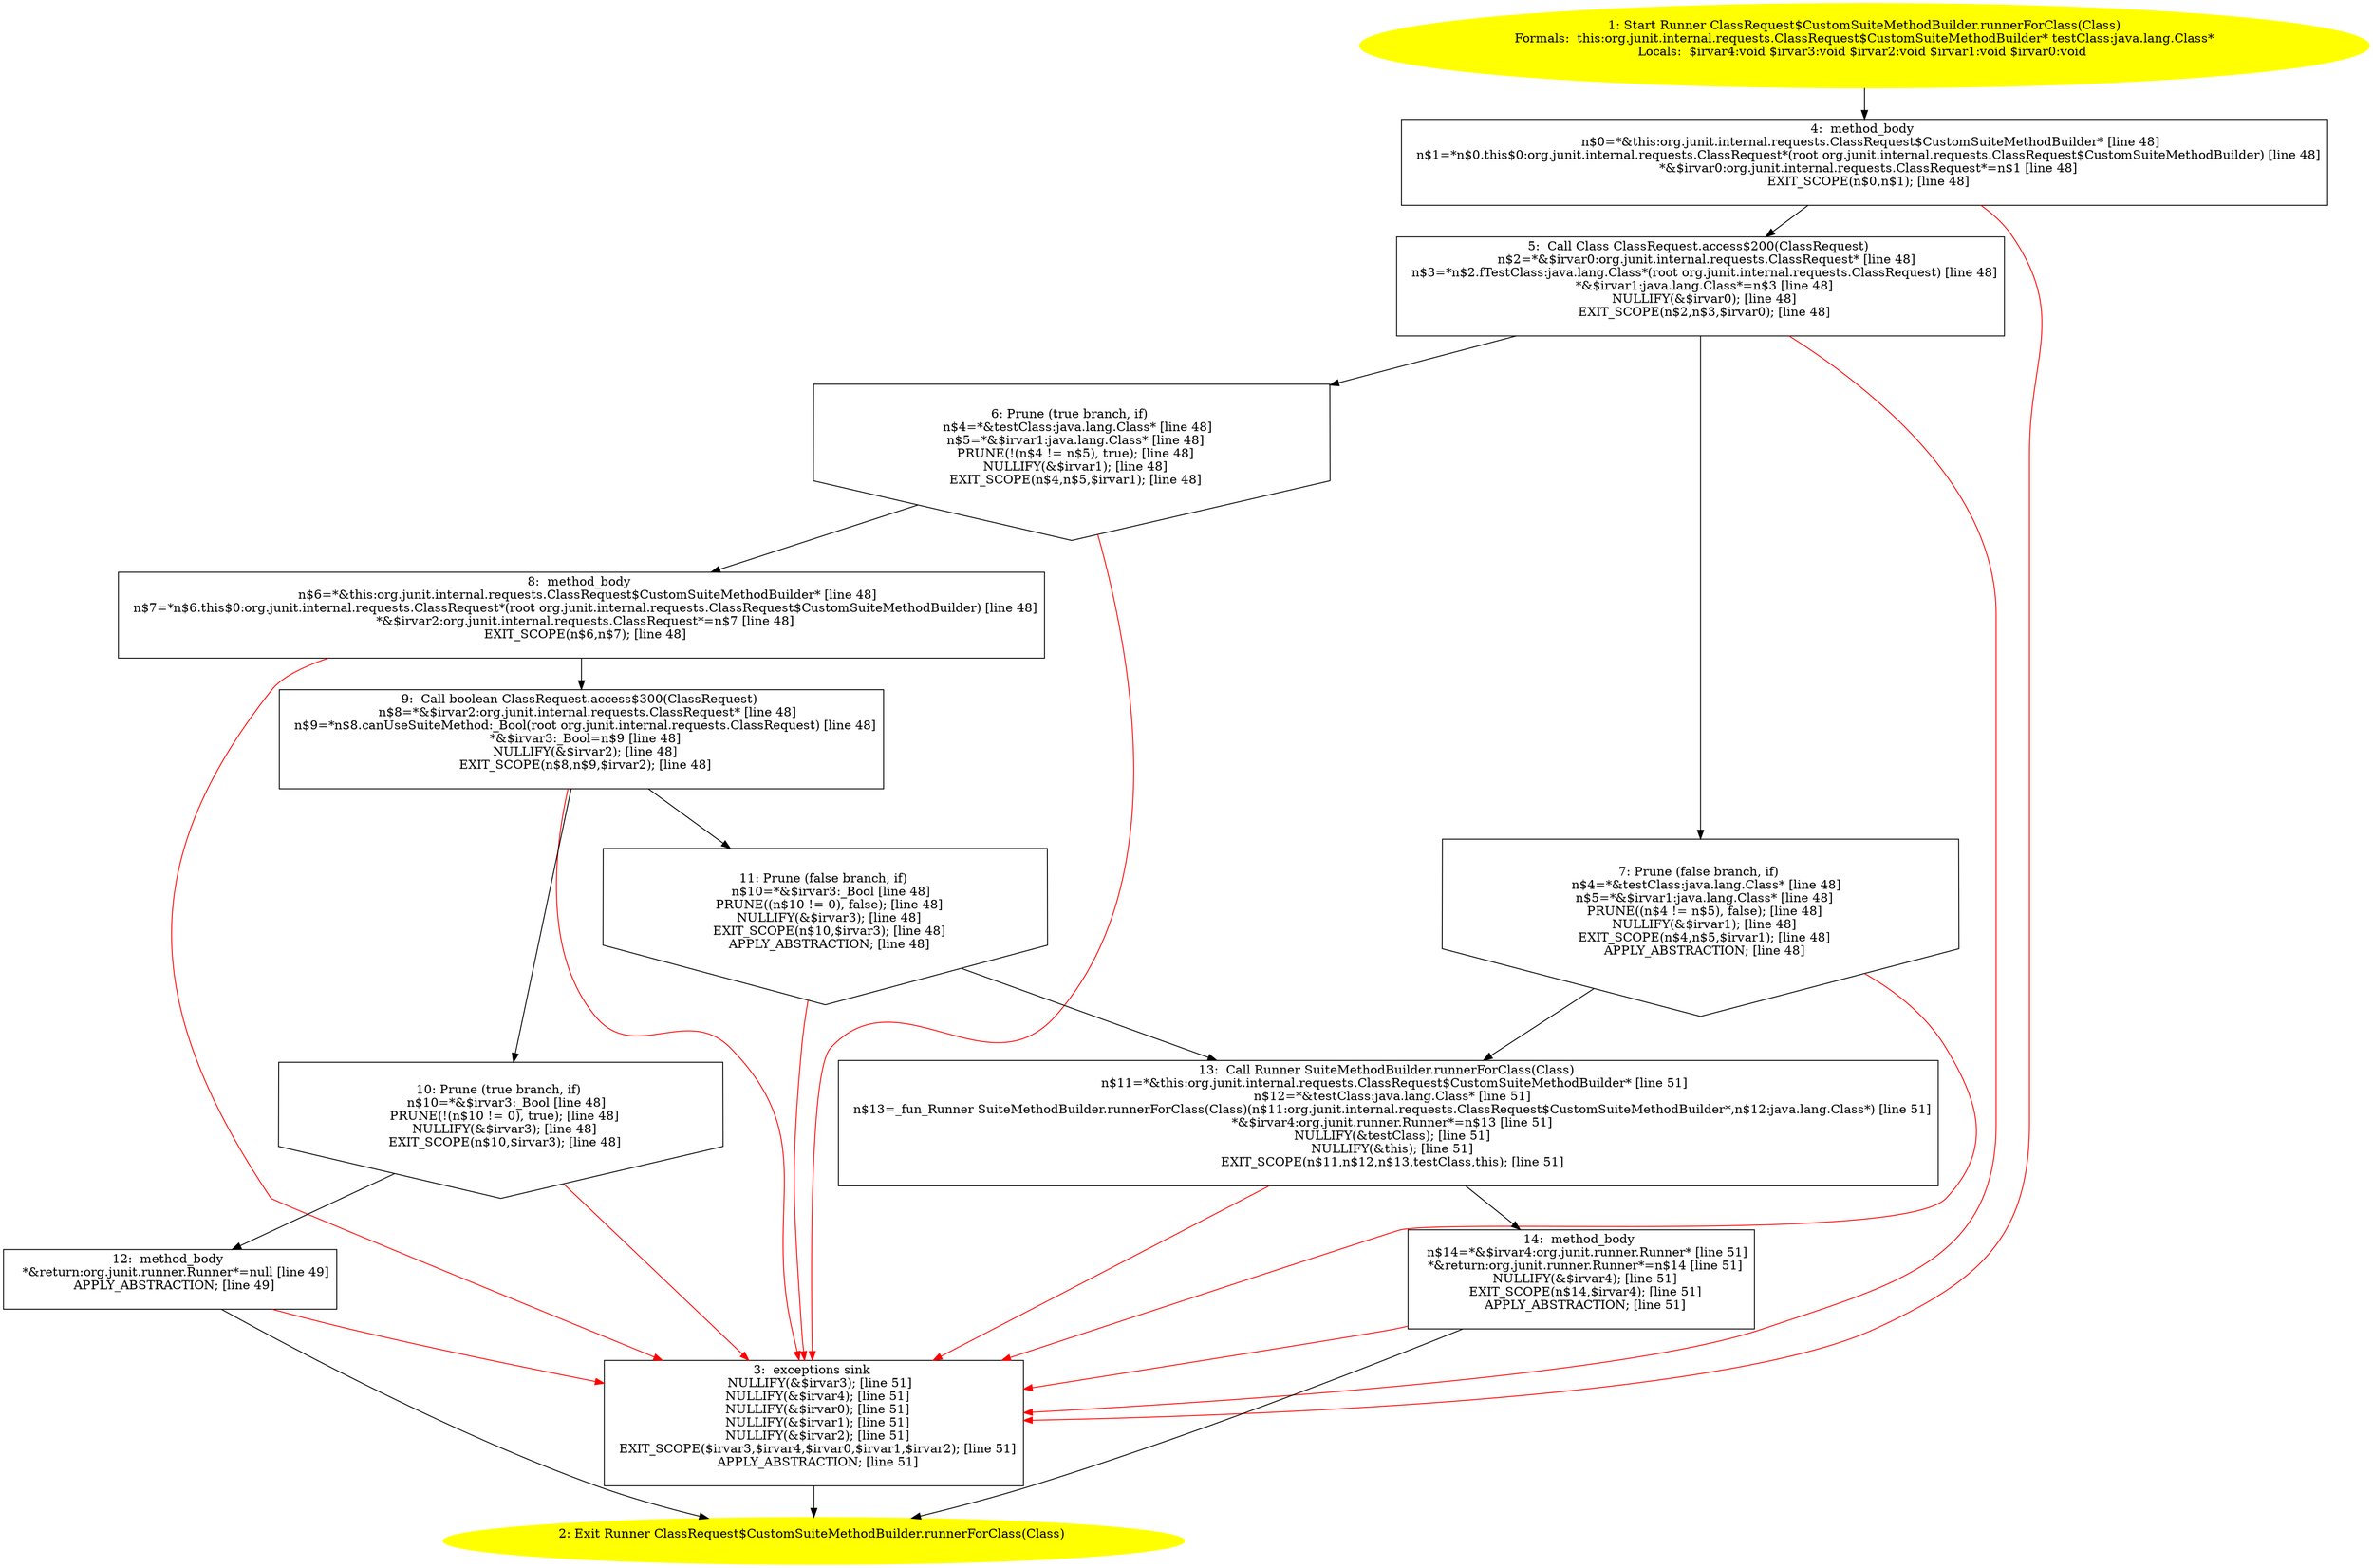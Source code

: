 /* @generated */
digraph cfg {
"org.junit.internal.requests.ClassRequest$CustomSuiteMethodBuilder.runnerForClass(java.lang.Class):or.17cf3edb497d5baa894b23716cec53da_1" [label="1: Start Runner ClassRequest$CustomSuiteMethodBuilder.runnerForClass(Class)\nFormals:  this:org.junit.internal.requests.ClassRequest$CustomSuiteMethodBuilder* testClass:java.lang.Class*\nLocals:  $irvar4:void $irvar3:void $irvar2:void $irvar1:void $irvar0:void \n  " color=yellow style=filled]
	

	 "org.junit.internal.requests.ClassRequest$CustomSuiteMethodBuilder.runnerForClass(java.lang.Class):or.17cf3edb497d5baa894b23716cec53da_1" -> "org.junit.internal.requests.ClassRequest$CustomSuiteMethodBuilder.runnerForClass(java.lang.Class):or.17cf3edb497d5baa894b23716cec53da_4" ;
"org.junit.internal.requests.ClassRequest$CustomSuiteMethodBuilder.runnerForClass(java.lang.Class):or.17cf3edb497d5baa894b23716cec53da_2" [label="2: Exit Runner ClassRequest$CustomSuiteMethodBuilder.runnerForClass(Class) \n  " color=yellow style=filled]
	

"org.junit.internal.requests.ClassRequest$CustomSuiteMethodBuilder.runnerForClass(java.lang.Class):or.17cf3edb497d5baa894b23716cec53da_3" [label="3:  exceptions sink \n   NULLIFY(&$irvar3); [line 51]\n  NULLIFY(&$irvar4); [line 51]\n  NULLIFY(&$irvar0); [line 51]\n  NULLIFY(&$irvar1); [line 51]\n  NULLIFY(&$irvar2); [line 51]\n  EXIT_SCOPE($irvar3,$irvar4,$irvar0,$irvar1,$irvar2); [line 51]\n  APPLY_ABSTRACTION; [line 51]\n " shape="box"]
	

	 "org.junit.internal.requests.ClassRequest$CustomSuiteMethodBuilder.runnerForClass(java.lang.Class):or.17cf3edb497d5baa894b23716cec53da_3" -> "org.junit.internal.requests.ClassRequest$CustomSuiteMethodBuilder.runnerForClass(java.lang.Class):or.17cf3edb497d5baa894b23716cec53da_2" ;
"org.junit.internal.requests.ClassRequest$CustomSuiteMethodBuilder.runnerForClass(java.lang.Class):or.17cf3edb497d5baa894b23716cec53da_4" [label="4:  method_body \n   n$0=*&this:org.junit.internal.requests.ClassRequest$CustomSuiteMethodBuilder* [line 48]\n  n$1=*n$0.this$0:org.junit.internal.requests.ClassRequest*(root org.junit.internal.requests.ClassRequest$CustomSuiteMethodBuilder) [line 48]\n  *&$irvar0:org.junit.internal.requests.ClassRequest*=n$1 [line 48]\n  EXIT_SCOPE(n$0,n$1); [line 48]\n " shape="box"]
	

	 "org.junit.internal.requests.ClassRequest$CustomSuiteMethodBuilder.runnerForClass(java.lang.Class):or.17cf3edb497d5baa894b23716cec53da_4" -> "org.junit.internal.requests.ClassRequest$CustomSuiteMethodBuilder.runnerForClass(java.lang.Class):or.17cf3edb497d5baa894b23716cec53da_5" ;
	 "org.junit.internal.requests.ClassRequest$CustomSuiteMethodBuilder.runnerForClass(java.lang.Class):or.17cf3edb497d5baa894b23716cec53da_4" -> "org.junit.internal.requests.ClassRequest$CustomSuiteMethodBuilder.runnerForClass(java.lang.Class):or.17cf3edb497d5baa894b23716cec53da_3" [color="red" ];
"org.junit.internal.requests.ClassRequest$CustomSuiteMethodBuilder.runnerForClass(java.lang.Class):or.17cf3edb497d5baa894b23716cec53da_5" [label="5:  Call Class ClassRequest.access$200(ClassRequest) \n   n$2=*&$irvar0:org.junit.internal.requests.ClassRequest* [line 48]\n  n$3=*n$2.fTestClass:java.lang.Class*(root org.junit.internal.requests.ClassRequest) [line 48]\n  *&$irvar1:java.lang.Class*=n$3 [line 48]\n  NULLIFY(&$irvar0); [line 48]\n  EXIT_SCOPE(n$2,n$3,$irvar0); [line 48]\n " shape="box"]
	

	 "org.junit.internal.requests.ClassRequest$CustomSuiteMethodBuilder.runnerForClass(java.lang.Class):or.17cf3edb497d5baa894b23716cec53da_5" -> "org.junit.internal.requests.ClassRequest$CustomSuiteMethodBuilder.runnerForClass(java.lang.Class):or.17cf3edb497d5baa894b23716cec53da_6" ;
	 "org.junit.internal.requests.ClassRequest$CustomSuiteMethodBuilder.runnerForClass(java.lang.Class):or.17cf3edb497d5baa894b23716cec53da_5" -> "org.junit.internal.requests.ClassRequest$CustomSuiteMethodBuilder.runnerForClass(java.lang.Class):or.17cf3edb497d5baa894b23716cec53da_7" ;
	 "org.junit.internal.requests.ClassRequest$CustomSuiteMethodBuilder.runnerForClass(java.lang.Class):or.17cf3edb497d5baa894b23716cec53da_5" -> "org.junit.internal.requests.ClassRequest$CustomSuiteMethodBuilder.runnerForClass(java.lang.Class):or.17cf3edb497d5baa894b23716cec53da_3" [color="red" ];
"org.junit.internal.requests.ClassRequest$CustomSuiteMethodBuilder.runnerForClass(java.lang.Class):or.17cf3edb497d5baa894b23716cec53da_6" [label="6: Prune (true branch, if) \n   n$4=*&testClass:java.lang.Class* [line 48]\n  n$5=*&$irvar1:java.lang.Class* [line 48]\n  PRUNE(!(n$4 != n$5), true); [line 48]\n  NULLIFY(&$irvar1); [line 48]\n  EXIT_SCOPE(n$4,n$5,$irvar1); [line 48]\n " shape="invhouse"]
	

	 "org.junit.internal.requests.ClassRequest$CustomSuiteMethodBuilder.runnerForClass(java.lang.Class):or.17cf3edb497d5baa894b23716cec53da_6" -> "org.junit.internal.requests.ClassRequest$CustomSuiteMethodBuilder.runnerForClass(java.lang.Class):or.17cf3edb497d5baa894b23716cec53da_8" ;
	 "org.junit.internal.requests.ClassRequest$CustomSuiteMethodBuilder.runnerForClass(java.lang.Class):or.17cf3edb497d5baa894b23716cec53da_6" -> "org.junit.internal.requests.ClassRequest$CustomSuiteMethodBuilder.runnerForClass(java.lang.Class):or.17cf3edb497d5baa894b23716cec53da_3" [color="red" ];
"org.junit.internal.requests.ClassRequest$CustomSuiteMethodBuilder.runnerForClass(java.lang.Class):or.17cf3edb497d5baa894b23716cec53da_7" [label="7: Prune (false branch, if) \n   n$4=*&testClass:java.lang.Class* [line 48]\n  n$5=*&$irvar1:java.lang.Class* [line 48]\n  PRUNE((n$4 != n$5), false); [line 48]\n  NULLIFY(&$irvar1); [line 48]\n  EXIT_SCOPE(n$4,n$5,$irvar1); [line 48]\n  APPLY_ABSTRACTION; [line 48]\n " shape="invhouse"]
	

	 "org.junit.internal.requests.ClassRequest$CustomSuiteMethodBuilder.runnerForClass(java.lang.Class):or.17cf3edb497d5baa894b23716cec53da_7" -> "org.junit.internal.requests.ClassRequest$CustomSuiteMethodBuilder.runnerForClass(java.lang.Class):or.17cf3edb497d5baa894b23716cec53da_13" ;
	 "org.junit.internal.requests.ClassRequest$CustomSuiteMethodBuilder.runnerForClass(java.lang.Class):or.17cf3edb497d5baa894b23716cec53da_7" -> "org.junit.internal.requests.ClassRequest$CustomSuiteMethodBuilder.runnerForClass(java.lang.Class):or.17cf3edb497d5baa894b23716cec53da_3" [color="red" ];
"org.junit.internal.requests.ClassRequest$CustomSuiteMethodBuilder.runnerForClass(java.lang.Class):or.17cf3edb497d5baa894b23716cec53da_8" [label="8:  method_body \n   n$6=*&this:org.junit.internal.requests.ClassRequest$CustomSuiteMethodBuilder* [line 48]\n  n$7=*n$6.this$0:org.junit.internal.requests.ClassRequest*(root org.junit.internal.requests.ClassRequest$CustomSuiteMethodBuilder) [line 48]\n  *&$irvar2:org.junit.internal.requests.ClassRequest*=n$7 [line 48]\n  EXIT_SCOPE(n$6,n$7); [line 48]\n " shape="box"]
	

	 "org.junit.internal.requests.ClassRequest$CustomSuiteMethodBuilder.runnerForClass(java.lang.Class):or.17cf3edb497d5baa894b23716cec53da_8" -> "org.junit.internal.requests.ClassRequest$CustomSuiteMethodBuilder.runnerForClass(java.lang.Class):or.17cf3edb497d5baa894b23716cec53da_9" ;
	 "org.junit.internal.requests.ClassRequest$CustomSuiteMethodBuilder.runnerForClass(java.lang.Class):or.17cf3edb497d5baa894b23716cec53da_8" -> "org.junit.internal.requests.ClassRequest$CustomSuiteMethodBuilder.runnerForClass(java.lang.Class):or.17cf3edb497d5baa894b23716cec53da_3" [color="red" ];
"org.junit.internal.requests.ClassRequest$CustomSuiteMethodBuilder.runnerForClass(java.lang.Class):or.17cf3edb497d5baa894b23716cec53da_9" [label="9:  Call boolean ClassRequest.access$300(ClassRequest) \n   n$8=*&$irvar2:org.junit.internal.requests.ClassRequest* [line 48]\n  n$9=*n$8.canUseSuiteMethod:_Bool(root org.junit.internal.requests.ClassRequest) [line 48]\n  *&$irvar3:_Bool=n$9 [line 48]\n  NULLIFY(&$irvar2); [line 48]\n  EXIT_SCOPE(n$8,n$9,$irvar2); [line 48]\n " shape="box"]
	

	 "org.junit.internal.requests.ClassRequest$CustomSuiteMethodBuilder.runnerForClass(java.lang.Class):or.17cf3edb497d5baa894b23716cec53da_9" -> "org.junit.internal.requests.ClassRequest$CustomSuiteMethodBuilder.runnerForClass(java.lang.Class):or.17cf3edb497d5baa894b23716cec53da_10" ;
	 "org.junit.internal.requests.ClassRequest$CustomSuiteMethodBuilder.runnerForClass(java.lang.Class):or.17cf3edb497d5baa894b23716cec53da_9" -> "org.junit.internal.requests.ClassRequest$CustomSuiteMethodBuilder.runnerForClass(java.lang.Class):or.17cf3edb497d5baa894b23716cec53da_11" ;
	 "org.junit.internal.requests.ClassRequest$CustomSuiteMethodBuilder.runnerForClass(java.lang.Class):or.17cf3edb497d5baa894b23716cec53da_9" -> "org.junit.internal.requests.ClassRequest$CustomSuiteMethodBuilder.runnerForClass(java.lang.Class):or.17cf3edb497d5baa894b23716cec53da_3" [color="red" ];
"org.junit.internal.requests.ClassRequest$CustomSuiteMethodBuilder.runnerForClass(java.lang.Class):or.17cf3edb497d5baa894b23716cec53da_10" [label="10: Prune (true branch, if) \n   n$10=*&$irvar3:_Bool [line 48]\n  PRUNE(!(n$10 != 0), true); [line 48]\n  NULLIFY(&$irvar3); [line 48]\n  EXIT_SCOPE(n$10,$irvar3); [line 48]\n " shape="invhouse"]
	

	 "org.junit.internal.requests.ClassRequest$CustomSuiteMethodBuilder.runnerForClass(java.lang.Class):or.17cf3edb497d5baa894b23716cec53da_10" -> "org.junit.internal.requests.ClassRequest$CustomSuiteMethodBuilder.runnerForClass(java.lang.Class):or.17cf3edb497d5baa894b23716cec53da_12" ;
	 "org.junit.internal.requests.ClassRequest$CustomSuiteMethodBuilder.runnerForClass(java.lang.Class):or.17cf3edb497d5baa894b23716cec53da_10" -> "org.junit.internal.requests.ClassRequest$CustomSuiteMethodBuilder.runnerForClass(java.lang.Class):or.17cf3edb497d5baa894b23716cec53da_3" [color="red" ];
"org.junit.internal.requests.ClassRequest$CustomSuiteMethodBuilder.runnerForClass(java.lang.Class):or.17cf3edb497d5baa894b23716cec53da_11" [label="11: Prune (false branch, if) \n   n$10=*&$irvar3:_Bool [line 48]\n  PRUNE((n$10 != 0), false); [line 48]\n  NULLIFY(&$irvar3); [line 48]\n  EXIT_SCOPE(n$10,$irvar3); [line 48]\n  APPLY_ABSTRACTION; [line 48]\n " shape="invhouse"]
	

	 "org.junit.internal.requests.ClassRequest$CustomSuiteMethodBuilder.runnerForClass(java.lang.Class):or.17cf3edb497d5baa894b23716cec53da_11" -> "org.junit.internal.requests.ClassRequest$CustomSuiteMethodBuilder.runnerForClass(java.lang.Class):or.17cf3edb497d5baa894b23716cec53da_13" ;
	 "org.junit.internal.requests.ClassRequest$CustomSuiteMethodBuilder.runnerForClass(java.lang.Class):or.17cf3edb497d5baa894b23716cec53da_11" -> "org.junit.internal.requests.ClassRequest$CustomSuiteMethodBuilder.runnerForClass(java.lang.Class):or.17cf3edb497d5baa894b23716cec53da_3" [color="red" ];
"org.junit.internal.requests.ClassRequest$CustomSuiteMethodBuilder.runnerForClass(java.lang.Class):or.17cf3edb497d5baa894b23716cec53da_12" [label="12:  method_body \n   *&return:org.junit.runner.Runner*=null [line 49]\n  APPLY_ABSTRACTION; [line 49]\n " shape="box"]
	

	 "org.junit.internal.requests.ClassRequest$CustomSuiteMethodBuilder.runnerForClass(java.lang.Class):or.17cf3edb497d5baa894b23716cec53da_12" -> "org.junit.internal.requests.ClassRequest$CustomSuiteMethodBuilder.runnerForClass(java.lang.Class):or.17cf3edb497d5baa894b23716cec53da_2" ;
	 "org.junit.internal.requests.ClassRequest$CustomSuiteMethodBuilder.runnerForClass(java.lang.Class):or.17cf3edb497d5baa894b23716cec53da_12" -> "org.junit.internal.requests.ClassRequest$CustomSuiteMethodBuilder.runnerForClass(java.lang.Class):or.17cf3edb497d5baa894b23716cec53da_3" [color="red" ];
"org.junit.internal.requests.ClassRequest$CustomSuiteMethodBuilder.runnerForClass(java.lang.Class):or.17cf3edb497d5baa894b23716cec53da_13" [label="13:  Call Runner SuiteMethodBuilder.runnerForClass(Class) \n   n$11=*&this:org.junit.internal.requests.ClassRequest$CustomSuiteMethodBuilder* [line 51]\n  n$12=*&testClass:java.lang.Class* [line 51]\n  n$13=_fun_Runner SuiteMethodBuilder.runnerForClass(Class)(n$11:org.junit.internal.requests.ClassRequest$CustomSuiteMethodBuilder*,n$12:java.lang.Class*) [line 51]\n  *&$irvar4:org.junit.runner.Runner*=n$13 [line 51]\n  NULLIFY(&testClass); [line 51]\n  NULLIFY(&this); [line 51]\n  EXIT_SCOPE(n$11,n$12,n$13,testClass,this); [line 51]\n " shape="box"]
	

	 "org.junit.internal.requests.ClassRequest$CustomSuiteMethodBuilder.runnerForClass(java.lang.Class):or.17cf3edb497d5baa894b23716cec53da_13" -> "org.junit.internal.requests.ClassRequest$CustomSuiteMethodBuilder.runnerForClass(java.lang.Class):or.17cf3edb497d5baa894b23716cec53da_14" ;
	 "org.junit.internal.requests.ClassRequest$CustomSuiteMethodBuilder.runnerForClass(java.lang.Class):or.17cf3edb497d5baa894b23716cec53da_13" -> "org.junit.internal.requests.ClassRequest$CustomSuiteMethodBuilder.runnerForClass(java.lang.Class):or.17cf3edb497d5baa894b23716cec53da_3" [color="red" ];
"org.junit.internal.requests.ClassRequest$CustomSuiteMethodBuilder.runnerForClass(java.lang.Class):or.17cf3edb497d5baa894b23716cec53da_14" [label="14:  method_body \n   n$14=*&$irvar4:org.junit.runner.Runner* [line 51]\n  *&return:org.junit.runner.Runner*=n$14 [line 51]\n  NULLIFY(&$irvar4); [line 51]\n  EXIT_SCOPE(n$14,$irvar4); [line 51]\n  APPLY_ABSTRACTION; [line 51]\n " shape="box"]
	

	 "org.junit.internal.requests.ClassRequest$CustomSuiteMethodBuilder.runnerForClass(java.lang.Class):or.17cf3edb497d5baa894b23716cec53da_14" -> "org.junit.internal.requests.ClassRequest$CustomSuiteMethodBuilder.runnerForClass(java.lang.Class):or.17cf3edb497d5baa894b23716cec53da_2" ;
	 "org.junit.internal.requests.ClassRequest$CustomSuiteMethodBuilder.runnerForClass(java.lang.Class):or.17cf3edb497d5baa894b23716cec53da_14" -> "org.junit.internal.requests.ClassRequest$CustomSuiteMethodBuilder.runnerForClass(java.lang.Class):or.17cf3edb497d5baa894b23716cec53da_3" [color="red" ];
}
